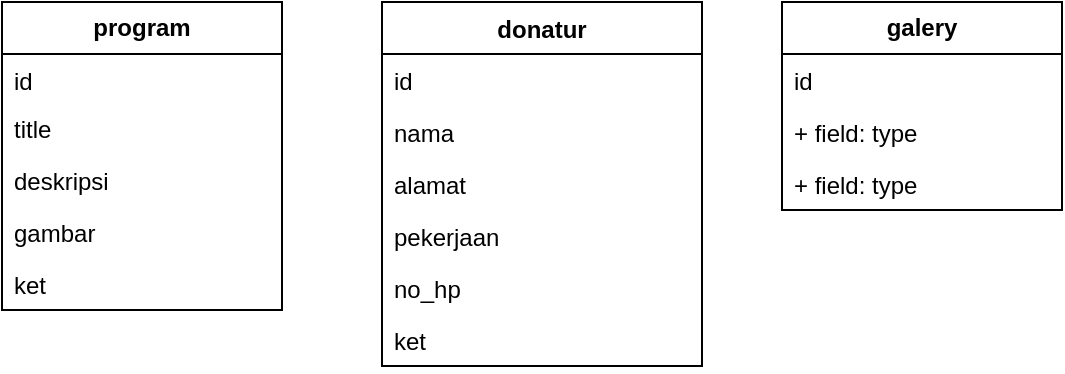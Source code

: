 <mxfile version="25.0.3">
  <diagram name="Page-1" id="CiGYhdMlgxM_yML4-buP">
    <mxGraphModel dx="880" dy="444" grid="1" gridSize="10" guides="1" tooltips="1" connect="1" arrows="1" fold="1" page="1" pageScale="1" pageWidth="850" pageHeight="1100" math="0" shadow="0">
      <root>
        <mxCell id="0" />
        <mxCell id="1" parent="0" />
        <mxCell id="uCAz-yMRUNbZcaKwolgz-6" value="program" style="swimlane;fontStyle=1;childLayout=stackLayout;horizontal=1;startSize=26;fillColor=none;horizontalStack=0;resizeParent=1;resizeParentMax=0;resizeLast=0;collapsible=1;marginBottom=0;whiteSpace=wrap;html=1;" vertex="1" parent="1">
          <mxGeometry x="60" y="50" width="140" height="154" as="geometry" />
        </mxCell>
        <mxCell id="uCAz-yMRUNbZcaKwolgz-7" value="id" style="text;strokeColor=none;fillColor=none;align=left;verticalAlign=top;spacingLeft=4;spacingRight=4;overflow=hidden;rotatable=0;points=[[0,0.5],[1,0.5]];portConstraint=eastwest;whiteSpace=wrap;html=1;" vertex="1" parent="uCAz-yMRUNbZcaKwolgz-6">
          <mxGeometry y="26" width="140" height="24" as="geometry" />
        </mxCell>
        <mxCell id="uCAz-yMRUNbZcaKwolgz-8" value="title" style="text;strokeColor=none;fillColor=none;align=left;verticalAlign=top;spacingLeft=4;spacingRight=4;overflow=hidden;rotatable=0;points=[[0,0.5],[1,0.5]];portConstraint=eastwest;whiteSpace=wrap;html=1;" vertex="1" parent="uCAz-yMRUNbZcaKwolgz-6">
          <mxGeometry y="50" width="140" height="26" as="geometry" />
        </mxCell>
        <mxCell id="uCAz-yMRUNbZcaKwolgz-9" value="deskripsi" style="text;strokeColor=none;fillColor=none;align=left;verticalAlign=top;spacingLeft=4;spacingRight=4;overflow=hidden;rotatable=0;points=[[0,0.5],[1,0.5]];portConstraint=eastwest;whiteSpace=wrap;html=1;" vertex="1" parent="uCAz-yMRUNbZcaKwolgz-6">
          <mxGeometry y="76" width="140" height="26" as="geometry" />
        </mxCell>
        <mxCell id="uCAz-yMRUNbZcaKwolgz-24" value="gambar" style="text;strokeColor=none;fillColor=none;align=left;verticalAlign=top;spacingLeft=4;spacingRight=4;overflow=hidden;rotatable=0;points=[[0,0.5],[1,0.5]];portConstraint=eastwest;whiteSpace=wrap;html=1;" vertex="1" parent="uCAz-yMRUNbZcaKwolgz-6">
          <mxGeometry y="102" width="140" height="26" as="geometry" />
        </mxCell>
        <mxCell id="uCAz-yMRUNbZcaKwolgz-23" value="ket" style="text;strokeColor=none;fillColor=none;align=left;verticalAlign=top;spacingLeft=4;spacingRight=4;overflow=hidden;rotatable=0;points=[[0,0.5],[1,0.5]];portConstraint=eastwest;whiteSpace=wrap;html=1;" vertex="1" parent="uCAz-yMRUNbZcaKwolgz-6">
          <mxGeometry y="128" width="140" height="26" as="geometry" />
        </mxCell>
        <mxCell id="uCAz-yMRUNbZcaKwolgz-15" value="donatur" style="swimlane;fontStyle=1;align=center;verticalAlign=top;childLayout=stackLayout;horizontal=1;startSize=26;horizontalStack=0;resizeParent=1;resizeParentMax=0;resizeLast=0;collapsible=1;marginBottom=0;whiteSpace=wrap;html=1;" vertex="1" parent="1">
          <mxGeometry x="250" y="50" width="160" height="182" as="geometry" />
        </mxCell>
        <mxCell id="uCAz-yMRUNbZcaKwolgz-16" value="id" style="text;strokeColor=none;fillColor=none;align=left;verticalAlign=top;spacingLeft=4;spacingRight=4;overflow=hidden;rotatable=0;points=[[0,0.5],[1,0.5]];portConstraint=eastwest;whiteSpace=wrap;html=1;" vertex="1" parent="uCAz-yMRUNbZcaKwolgz-15">
          <mxGeometry y="26" width="160" height="26" as="geometry" />
        </mxCell>
        <mxCell id="uCAz-yMRUNbZcaKwolgz-18" value="nama" style="text;strokeColor=none;fillColor=none;align=left;verticalAlign=top;spacingLeft=4;spacingRight=4;overflow=hidden;rotatable=0;points=[[0,0.5],[1,0.5]];portConstraint=eastwest;whiteSpace=wrap;html=1;" vertex="1" parent="uCAz-yMRUNbZcaKwolgz-15">
          <mxGeometry y="52" width="160" height="26" as="geometry" />
        </mxCell>
        <mxCell id="uCAz-yMRUNbZcaKwolgz-19" value="alamat" style="text;strokeColor=none;fillColor=none;align=left;verticalAlign=top;spacingLeft=4;spacingRight=4;overflow=hidden;rotatable=0;points=[[0,0.5],[1,0.5]];portConstraint=eastwest;whiteSpace=wrap;html=1;" vertex="1" parent="uCAz-yMRUNbZcaKwolgz-15">
          <mxGeometry y="78" width="160" height="26" as="geometry" />
        </mxCell>
        <mxCell id="uCAz-yMRUNbZcaKwolgz-20" value="pekerjaan" style="text;strokeColor=none;fillColor=none;align=left;verticalAlign=top;spacingLeft=4;spacingRight=4;overflow=hidden;rotatable=0;points=[[0,0.5],[1,0.5]];portConstraint=eastwest;whiteSpace=wrap;html=1;" vertex="1" parent="uCAz-yMRUNbZcaKwolgz-15">
          <mxGeometry y="104" width="160" height="26" as="geometry" />
        </mxCell>
        <mxCell id="uCAz-yMRUNbZcaKwolgz-21" value="no_hp" style="text;strokeColor=none;fillColor=none;align=left;verticalAlign=top;spacingLeft=4;spacingRight=4;overflow=hidden;rotatable=0;points=[[0,0.5],[1,0.5]];portConstraint=eastwest;whiteSpace=wrap;html=1;" vertex="1" parent="uCAz-yMRUNbZcaKwolgz-15">
          <mxGeometry y="130" width="160" height="26" as="geometry" />
        </mxCell>
        <mxCell id="uCAz-yMRUNbZcaKwolgz-22" value="ket" style="text;strokeColor=none;fillColor=none;align=left;verticalAlign=top;spacingLeft=4;spacingRight=4;overflow=hidden;rotatable=0;points=[[0,0.5],[1,0.5]];portConstraint=eastwest;whiteSpace=wrap;html=1;" vertex="1" parent="uCAz-yMRUNbZcaKwolgz-15">
          <mxGeometry y="156" width="160" height="26" as="geometry" />
        </mxCell>
        <mxCell id="uCAz-yMRUNbZcaKwolgz-29" value="galery" style="swimlane;fontStyle=1;childLayout=stackLayout;horizontal=1;startSize=26;fillColor=none;horizontalStack=0;resizeParent=1;resizeParentMax=0;resizeLast=0;collapsible=1;marginBottom=0;whiteSpace=wrap;html=1;" vertex="1" parent="1">
          <mxGeometry x="450" y="50" width="140" height="104" as="geometry" />
        </mxCell>
        <mxCell id="uCAz-yMRUNbZcaKwolgz-30" value="id" style="text;strokeColor=none;fillColor=none;align=left;verticalAlign=top;spacingLeft=4;spacingRight=4;overflow=hidden;rotatable=0;points=[[0,0.5],[1,0.5]];portConstraint=eastwest;whiteSpace=wrap;html=1;" vertex="1" parent="uCAz-yMRUNbZcaKwolgz-29">
          <mxGeometry y="26" width="140" height="26" as="geometry" />
        </mxCell>
        <mxCell id="uCAz-yMRUNbZcaKwolgz-31" value="+ field: type" style="text;strokeColor=none;fillColor=none;align=left;verticalAlign=top;spacingLeft=4;spacingRight=4;overflow=hidden;rotatable=0;points=[[0,0.5],[1,0.5]];portConstraint=eastwest;whiteSpace=wrap;html=1;" vertex="1" parent="uCAz-yMRUNbZcaKwolgz-29">
          <mxGeometry y="52" width="140" height="26" as="geometry" />
        </mxCell>
        <mxCell id="uCAz-yMRUNbZcaKwolgz-32" value="+ field: type" style="text;strokeColor=none;fillColor=none;align=left;verticalAlign=top;spacingLeft=4;spacingRight=4;overflow=hidden;rotatable=0;points=[[0,0.5],[1,0.5]];portConstraint=eastwest;whiteSpace=wrap;html=1;" vertex="1" parent="uCAz-yMRUNbZcaKwolgz-29">
          <mxGeometry y="78" width="140" height="26" as="geometry" />
        </mxCell>
      </root>
    </mxGraphModel>
  </diagram>
</mxfile>
